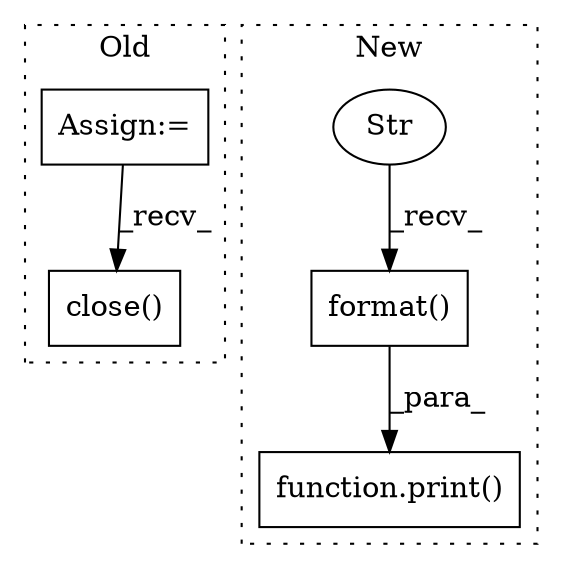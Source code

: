 digraph G {
subgraph cluster0 {
1 [label="close()" a="75" s="1058" l="12" shape="box"];
3 [label="Assign:=" a="68" s="970" l="3" shape="box"];
label = "Old";
style="dotted";
}
subgraph cluster1 {
2 [label="function.print()" a="75" s="458,498" l="6,1" shape="box"];
4 [label="format()" a="75" s="464,497" l="26,1" shape="box"];
5 [label="Str" a="66" s="464" l="18" shape="ellipse"];
label = "New";
style="dotted";
}
3 -> 1 [label="_recv_"];
4 -> 2 [label="_para_"];
5 -> 4 [label="_recv_"];
}